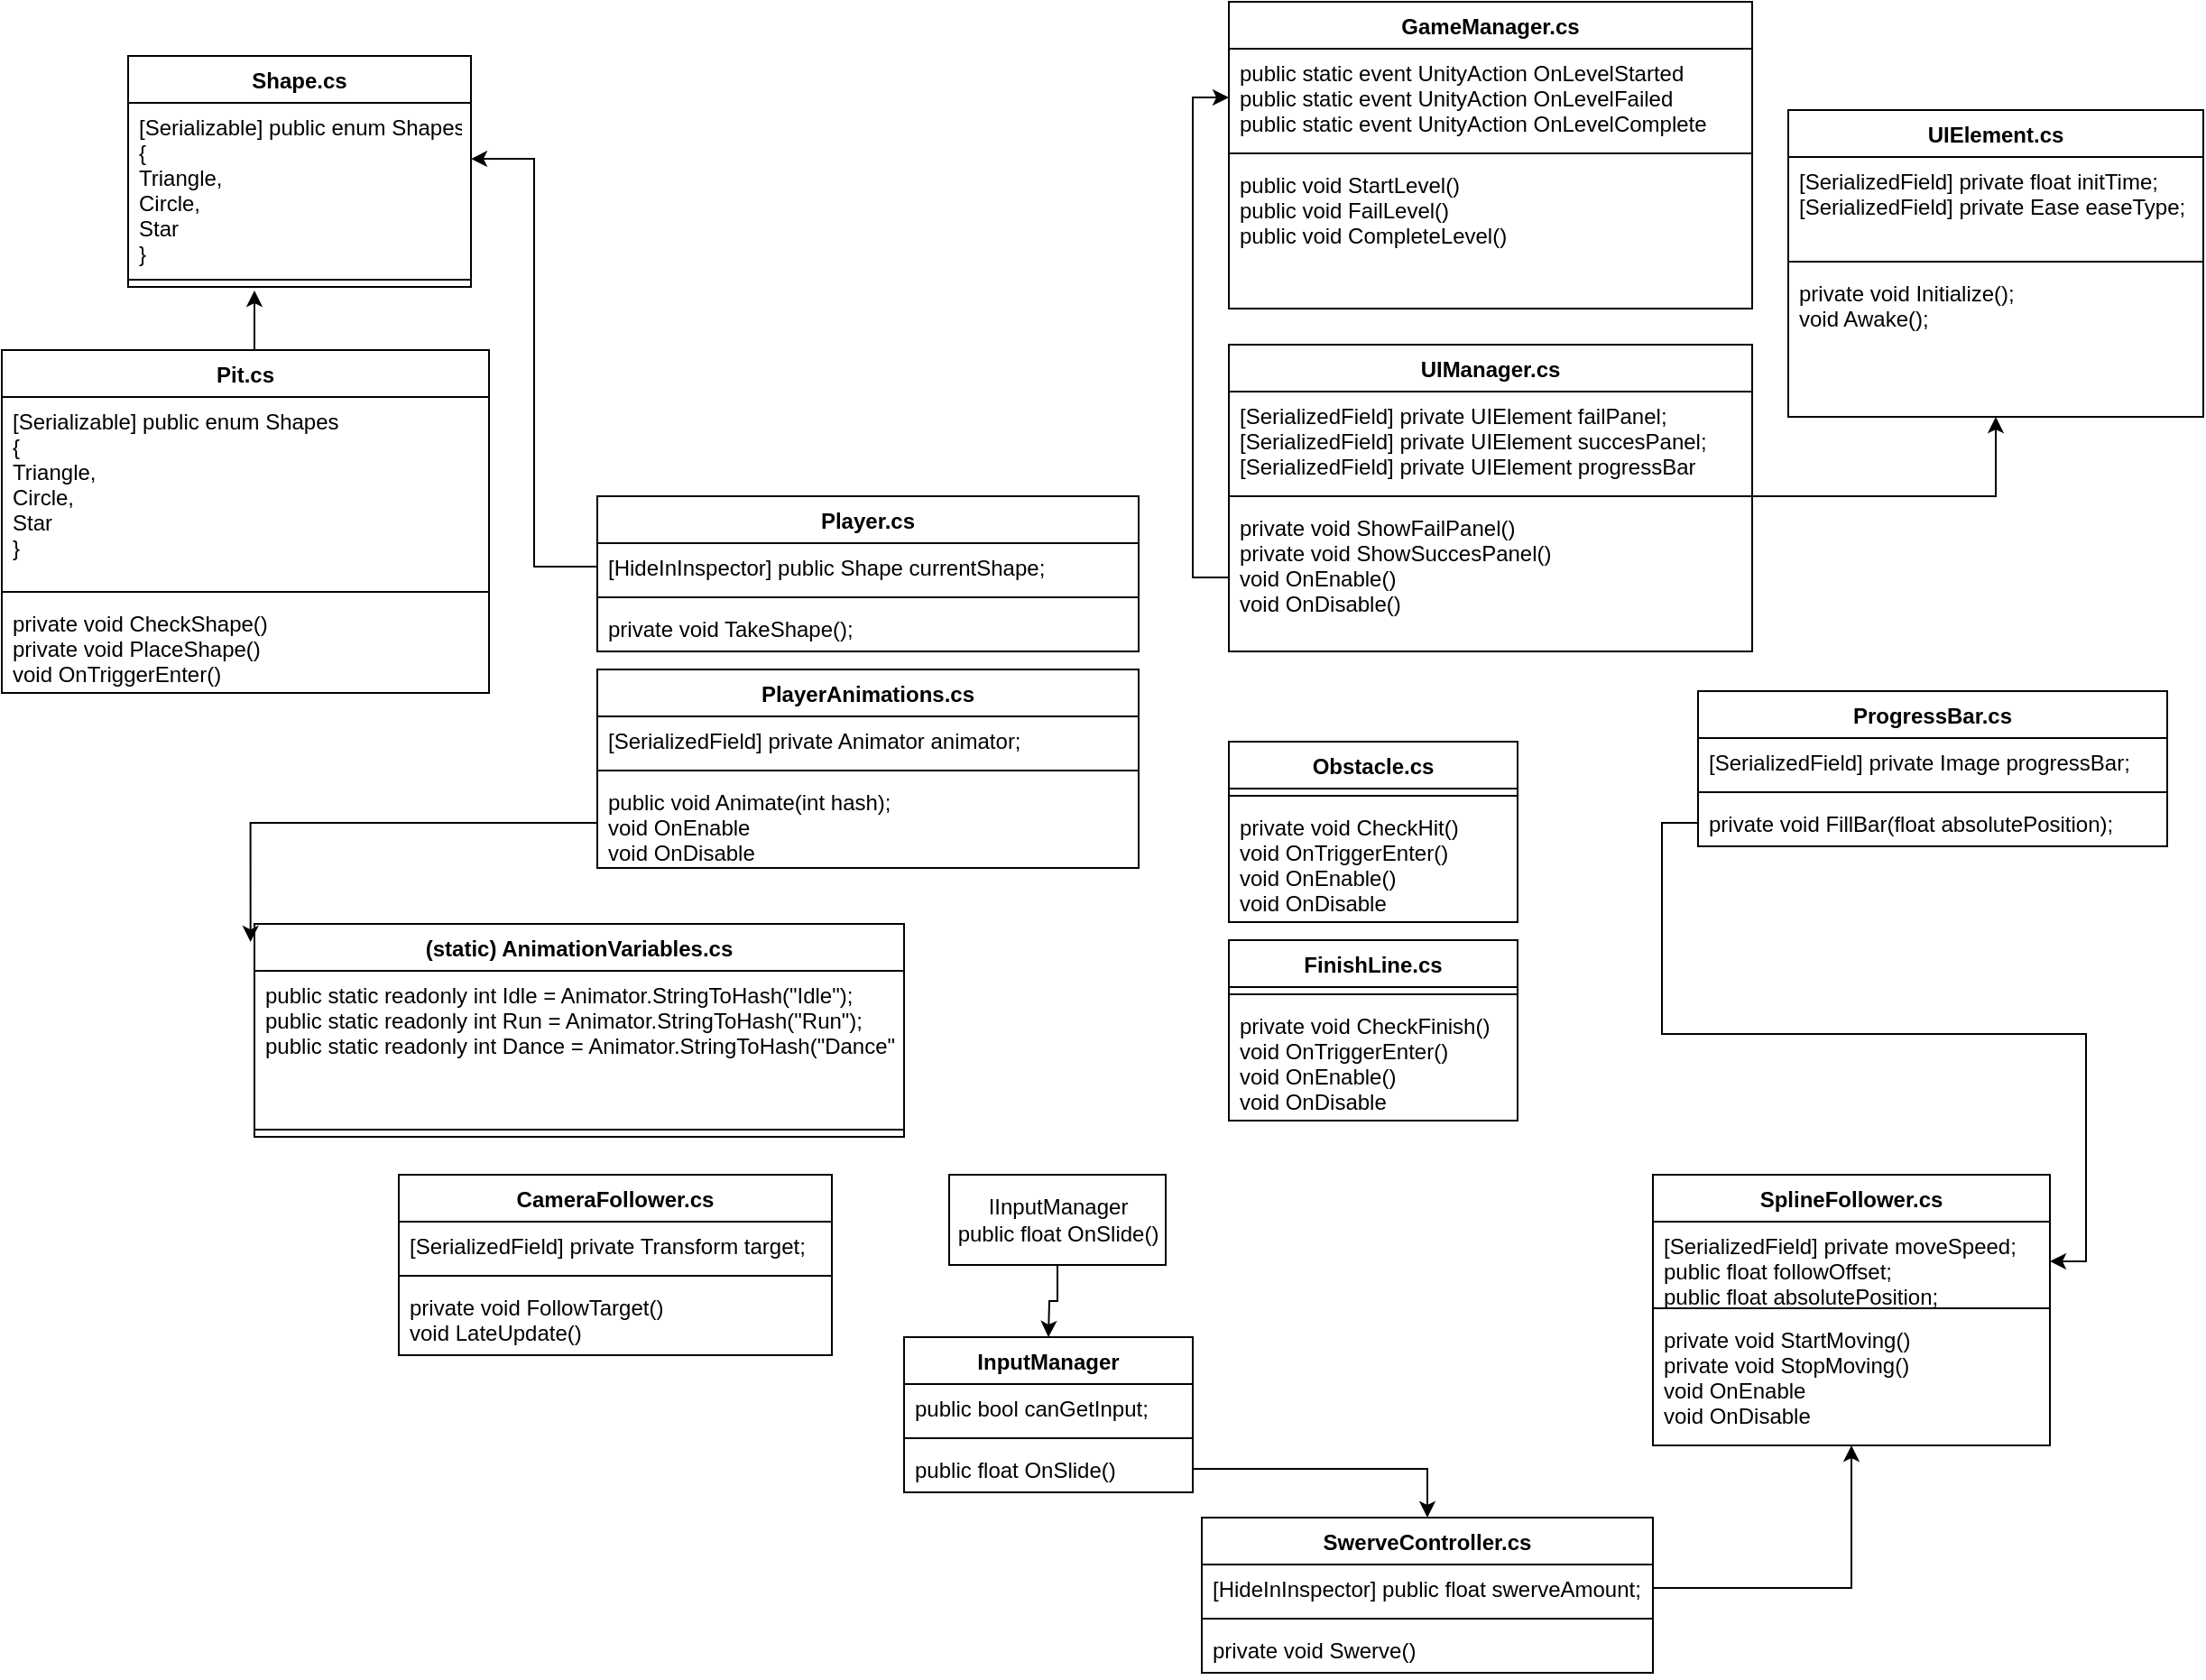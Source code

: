 <mxfile version="20.5.3" type="device"><diagram id="HuAR7NYoKoDf9x7D1Fjd" name="Page-1"><mxGraphModel dx="2500" dy="934" grid="1" gridSize="10" guides="1" tooltips="1" connect="1" arrows="1" fold="1" page="1" pageScale="1" pageWidth="827" pageHeight="1169" math="0" shadow="0"><root><mxCell id="0"/><mxCell id="1" parent="0"/><mxCell id="YZI5IqdDb54OsG1GBWkH-15" value="GameManager.cs" style="swimlane;fontStyle=1;align=center;verticalAlign=top;childLayout=stackLayout;horizontal=1;startSize=26;horizontalStack=0;resizeParent=1;resizeParentMax=0;resizeLast=0;collapsible=1;marginBottom=0;" parent="1" vertex="1"><mxGeometry x="280" y="30" width="290" height="170" as="geometry"/></mxCell><mxCell id="YZI5IqdDb54OsG1GBWkH-16" value="public static event UnityAction OnLevelStarted&#10;public static event UnityAction OnLevelFailed&#10;public static event UnityAction OnLevelComplete" style="text;strokeColor=none;fillColor=none;align=left;verticalAlign=top;spacingLeft=4;spacingRight=4;overflow=hidden;rotatable=0;points=[[0,0.5],[1,0.5]];portConstraint=eastwest;" parent="YZI5IqdDb54OsG1GBWkH-15" vertex="1"><mxGeometry y="26" width="290" height="54" as="geometry"/></mxCell><mxCell id="YZI5IqdDb54OsG1GBWkH-17" value="" style="line;strokeWidth=1;fillColor=none;align=left;verticalAlign=middle;spacingTop=-1;spacingLeft=3;spacingRight=3;rotatable=0;labelPosition=right;points=[];portConstraint=eastwest;strokeColor=inherit;" parent="YZI5IqdDb54OsG1GBWkH-15" vertex="1"><mxGeometry y="80" width="290" height="8" as="geometry"/></mxCell><mxCell id="YZI5IqdDb54OsG1GBWkH-18" value="public void StartLevel()&#10;public void FailLevel()&#10;public void CompleteLevel()" style="text;strokeColor=none;fillColor=none;align=left;verticalAlign=top;spacingLeft=4;spacingRight=4;overflow=hidden;rotatable=0;points=[[0,0.5],[1,0.5]];portConstraint=eastwest;" parent="YZI5IqdDb54OsG1GBWkH-15" vertex="1"><mxGeometry y="88" width="290" height="82" as="geometry"/></mxCell><mxCell id="ULLgh-zER8wxV4f9xaXa-1" value="UIManager.cs" style="swimlane;fontStyle=1;align=center;verticalAlign=top;childLayout=stackLayout;horizontal=1;startSize=26;horizontalStack=0;resizeParent=1;resizeParentMax=0;resizeLast=0;collapsible=1;marginBottom=0;" parent="1" vertex="1"><mxGeometry x="280" y="220" width="290" height="170" as="geometry"/></mxCell><mxCell id="ULLgh-zER8wxV4f9xaXa-2" value="[SerializedField] private UIElement failPanel;&#10;[SerializedField] private UIElement succesPanel;&#10;[SerializedField] private UIElement progressBar" style="text;strokeColor=none;fillColor=none;align=left;verticalAlign=top;spacingLeft=4;spacingRight=4;overflow=hidden;rotatable=0;points=[[0,0.5],[1,0.5]];portConstraint=eastwest;" parent="ULLgh-zER8wxV4f9xaXa-1" vertex="1"><mxGeometry y="26" width="290" height="54" as="geometry"/></mxCell><mxCell id="ULLgh-zER8wxV4f9xaXa-3" value="" style="line;strokeWidth=1;fillColor=none;align=left;verticalAlign=middle;spacingTop=-1;spacingLeft=3;spacingRight=3;rotatable=0;labelPosition=right;points=[];portConstraint=eastwest;strokeColor=inherit;" parent="ULLgh-zER8wxV4f9xaXa-1" vertex="1"><mxGeometry y="80" width="290" height="8" as="geometry"/></mxCell><mxCell id="ULLgh-zER8wxV4f9xaXa-4" value="private void ShowFailPanel()&#10;private void ShowSuccesPanel()&#10;void OnEnable()&#10;void OnDisable()" style="text;strokeColor=none;fillColor=none;align=left;verticalAlign=top;spacingLeft=4;spacingRight=4;overflow=hidden;rotatable=0;points=[[0,0.5],[1,0.5]];portConstraint=eastwest;" parent="ULLgh-zER8wxV4f9xaXa-1" vertex="1"><mxGeometry y="88" width="290" height="82" as="geometry"/></mxCell><mxCell id="ULLgh-zER8wxV4f9xaXa-5" value="UIElement.cs" style="swimlane;fontStyle=1;align=center;verticalAlign=top;childLayout=stackLayout;horizontal=1;startSize=26;horizontalStack=0;resizeParent=1;resizeParentMax=0;resizeLast=0;collapsible=1;marginBottom=0;" parent="1" vertex="1"><mxGeometry x="590" y="90" width="230" height="170" as="geometry"/></mxCell><mxCell id="ULLgh-zER8wxV4f9xaXa-6" value="[SerializedField] private float initTime;&#10;[SerializedField] private Ease easeType;&#10;" style="text;strokeColor=none;fillColor=none;align=left;verticalAlign=top;spacingLeft=4;spacingRight=4;overflow=hidden;rotatable=0;points=[[0,0.5],[1,0.5]];portConstraint=eastwest;" parent="ULLgh-zER8wxV4f9xaXa-5" vertex="1"><mxGeometry y="26" width="230" height="54" as="geometry"/></mxCell><mxCell id="ULLgh-zER8wxV4f9xaXa-7" value="" style="line;strokeWidth=1;fillColor=none;align=left;verticalAlign=middle;spacingTop=-1;spacingLeft=3;spacingRight=3;rotatable=0;labelPosition=right;points=[];portConstraint=eastwest;strokeColor=inherit;" parent="ULLgh-zER8wxV4f9xaXa-5" vertex="1"><mxGeometry y="80" width="230" height="8" as="geometry"/></mxCell><mxCell id="ULLgh-zER8wxV4f9xaXa-8" value="private void Initialize();&#10;void Awake();" style="text;strokeColor=none;fillColor=none;align=left;verticalAlign=top;spacingLeft=4;spacingRight=4;overflow=hidden;rotatable=0;points=[[0,0.5],[1,0.5]];portConstraint=eastwest;" parent="ULLgh-zER8wxV4f9xaXa-5" vertex="1"><mxGeometry y="88" width="230" height="82" as="geometry"/></mxCell><mxCell id="ULLgh-zER8wxV4f9xaXa-9" style="edgeStyle=orthogonalEdgeStyle;rounded=0;orthogonalLoop=1;jettySize=auto;html=1;" parent="1" source="ULLgh-zER8wxV4f9xaXa-3" target="ULLgh-zER8wxV4f9xaXa-5" edge="1"><mxGeometry relative="1" as="geometry"/></mxCell><mxCell id="ULLgh-zER8wxV4f9xaXa-10" style="edgeStyle=orthogonalEdgeStyle;rounded=0;orthogonalLoop=1;jettySize=auto;html=1;entryX=0;entryY=0.5;entryDx=0;entryDy=0;" parent="1" source="ULLgh-zER8wxV4f9xaXa-4" target="YZI5IqdDb54OsG1GBWkH-16" edge="1"><mxGeometry relative="1" as="geometry"/></mxCell><mxCell id="ULLgh-zER8wxV4f9xaXa-11" value="Player.cs" style="swimlane;fontStyle=1;align=center;verticalAlign=top;childLayout=stackLayout;horizontal=1;startSize=26;horizontalStack=0;resizeParent=1;resizeParentMax=0;resizeLast=0;collapsible=1;marginBottom=0;" parent="1" vertex="1"><mxGeometry x="-70" y="304" width="300" height="86" as="geometry"/></mxCell><mxCell id="ULLgh-zER8wxV4f9xaXa-12" value="[HideInInspector] public Shape currentShape;" style="text;strokeColor=none;fillColor=none;align=left;verticalAlign=top;spacingLeft=4;spacingRight=4;overflow=hidden;rotatable=0;points=[[0,0.5],[1,0.5]];portConstraint=eastwest;" parent="ULLgh-zER8wxV4f9xaXa-11" vertex="1"><mxGeometry y="26" width="300" height="26" as="geometry"/></mxCell><mxCell id="ULLgh-zER8wxV4f9xaXa-13" value="" style="line;strokeWidth=1;fillColor=none;align=left;verticalAlign=middle;spacingTop=-1;spacingLeft=3;spacingRight=3;rotatable=0;labelPosition=right;points=[];portConstraint=eastwest;strokeColor=inherit;" parent="ULLgh-zER8wxV4f9xaXa-11" vertex="1"><mxGeometry y="52" width="300" height="8" as="geometry"/></mxCell><mxCell id="ULLgh-zER8wxV4f9xaXa-14" value="private void TakeShape();" style="text;strokeColor=none;fillColor=none;align=left;verticalAlign=top;spacingLeft=4;spacingRight=4;overflow=hidden;rotatable=0;points=[[0,0.5],[1,0.5]];portConstraint=eastwest;" parent="ULLgh-zER8wxV4f9xaXa-11" vertex="1"><mxGeometry y="60" width="300" height="26" as="geometry"/></mxCell><mxCell id="ULLgh-zER8wxV4f9xaXa-15" value="PlayerAnimations.cs" style="swimlane;fontStyle=1;align=center;verticalAlign=top;childLayout=stackLayout;horizontal=1;startSize=26;horizontalStack=0;resizeParent=1;resizeParentMax=0;resizeLast=0;collapsible=1;marginBottom=0;" parent="1" vertex="1"><mxGeometry x="-70" y="400" width="300" height="110" as="geometry"/></mxCell><mxCell id="ULLgh-zER8wxV4f9xaXa-16" value="[SerializedField] private Animator animator;" style="text;strokeColor=none;fillColor=none;align=left;verticalAlign=top;spacingLeft=4;spacingRight=4;overflow=hidden;rotatable=0;points=[[0,0.5],[1,0.5]];portConstraint=eastwest;" parent="ULLgh-zER8wxV4f9xaXa-15" vertex="1"><mxGeometry y="26" width="300" height="26" as="geometry"/></mxCell><mxCell id="ULLgh-zER8wxV4f9xaXa-17" value="" style="line;strokeWidth=1;fillColor=none;align=left;verticalAlign=middle;spacingTop=-1;spacingLeft=3;spacingRight=3;rotatable=0;labelPosition=right;points=[];portConstraint=eastwest;strokeColor=inherit;" parent="ULLgh-zER8wxV4f9xaXa-15" vertex="1"><mxGeometry y="52" width="300" height="8" as="geometry"/></mxCell><mxCell id="ULLgh-zER8wxV4f9xaXa-18" value="public void Animate(int hash);&#10;void OnEnable&#10;void OnDisable" style="text;strokeColor=none;fillColor=none;align=left;verticalAlign=top;spacingLeft=4;spacingRight=4;overflow=hidden;rotatable=0;points=[[0,0.5],[1,0.5]];portConstraint=eastwest;" parent="ULLgh-zER8wxV4f9xaXa-15" vertex="1"><mxGeometry y="60" width="300" height="50" as="geometry"/></mxCell><mxCell id="ULLgh-zER8wxV4f9xaXa-23" value="(static) AnimationVariables.cs" style="swimlane;fontStyle=1;align=center;verticalAlign=top;childLayout=stackLayout;horizontal=1;startSize=26;horizontalStack=0;resizeParent=1;resizeParentMax=0;resizeLast=0;collapsible=1;marginBottom=0;" parent="1" vertex="1"><mxGeometry x="-260" y="541" width="360" height="118" as="geometry"/></mxCell><mxCell id="ULLgh-zER8wxV4f9xaXa-24" value="public static readonly int Idle = Animator.StringToHash(&quot;Idle&quot;);&#10;public static readonly int Run = Animator.StringToHash(&quot;Run&quot;);&#10;public static readonly int Dance = Animator.StringToHash(&quot;Dance&quot;);" style="text;strokeColor=none;fillColor=none;align=left;verticalAlign=top;spacingLeft=4;spacingRight=4;overflow=hidden;rotatable=0;points=[[0,0.5],[1,0.5]];portConstraint=eastwest;" parent="ULLgh-zER8wxV4f9xaXa-23" vertex="1"><mxGeometry y="26" width="360" height="84" as="geometry"/></mxCell><mxCell id="ULLgh-zER8wxV4f9xaXa-25" value="" style="line;strokeWidth=1;fillColor=none;align=left;verticalAlign=middle;spacingTop=-1;spacingLeft=3;spacingRight=3;rotatable=0;labelPosition=right;points=[];portConstraint=eastwest;strokeColor=inherit;" parent="ULLgh-zER8wxV4f9xaXa-23" vertex="1"><mxGeometry y="110" width="360" height="8" as="geometry"/></mxCell><mxCell id="ULLgh-zER8wxV4f9xaXa-27" style="edgeStyle=orthogonalEdgeStyle;rounded=0;orthogonalLoop=1;jettySize=auto;html=1;entryX=-0.006;entryY=0.085;entryDx=0;entryDy=0;entryPerimeter=0;" parent="1" source="ULLgh-zER8wxV4f9xaXa-18" target="ULLgh-zER8wxV4f9xaXa-23" edge="1"><mxGeometry relative="1" as="geometry"/></mxCell><mxCell id="ULLgh-zER8wxV4f9xaXa-28" value="CameraFollower.cs" style="swimlane;fontStyle=1;align=center;verticalAlign=top;childLayout=stackLayout;horizontal=1;startSize=26;horizontalStack=0;resizeParent=1;resizeParentMax=0;resizeLast=0;collapsible=1;marginBottom=0;" parent="1" vertex="1"><mxGeometry x="-180" y="680" width="240" height="100" as="geometry"/></mxCell><mxCell id="ULLgh-zER8wxV4f9xaXa-29" value="[SerializedField] private Transform target;" style="text;strokeColor=none;fillColor=none;align=left;verticalAlign=top;spacingLeft=4;spacingRight=4;overflow=hidden;rotatable=0;points=[[0,0.5],[1,0.5]];portConstraint=eastwest;" parent="ULLgh-zER8wxV4f9xaXa-28" vertex="1"><mxGeometry y="26" width="240" height="26" as="geometry"/></mxCell><mxCell id="ULLgh-zER8wxV4f9xaXa-30" value="" style="line;strokeWidth=1;fillColor=none;align=left;verticalAlign=middle;spacingTop=-1;spacingLeft=3;spacingRight=3;rotatable=0;labelPosition=right;points=[];portConstraint=eastwest;strokeColor=inherit;" parent="ULLgh-zER8wxV4f9xaXa-28" vertex="1"><mxGeometry y="52" width="240" height="8" as="geometry"/></mxCell><mxCell id="ULLgh-zER8wxV4f9xaXa-31" value="private void FollowTarget()&#10;void LateUpdate()" style="text;strokeColor=none;fillColor=none;align=left;verticalAlign=top;spacingLeft=4;spacingRight=4;overflow=hidden;rotatable=0;points=[[0,0.5],[1,0.5]];portConstraint=eastwest;" parent="ULLgh-zER8wxV4f9xaXa-28" vertex="1"><mxGeometry y="60" width="240" height="40" as="geometry"/></mxCell><mxCell id="ULLgh-zER8wxV4f9xaXa-32" value="SplineFollower.cs" style="swimlane;fontStyle=1;align=center;verticalAlign=top;childLayout=stackLayout;horizontal=1;startSize=26;horizontalStack=0;resizeParent=1;resizeParentMax=0;resizeLast=0;collapsible=1;marginBottom=0;" parent="1" vertex="1"><mxGeometry x="515" y="680" width="220" height="150" as="geometry"/></mxCell><mxCell id="ULLgh-zER8wxV4f9xaXa-33" value="[SerializedField] private moveSpeed;&#10;public float followOffset;&#10;public float absolutePosition;" style="text;strokeColor=none;fillColor=none;align=left;verticalAlign=top;spacingLeft=4;spacingRight=4;overflow=hidden;rotatable=0;points=[[0,0.5],[1,0.5]];portConstraint=eastwest;" parent="ULLgh-zER8wxV4f9xaXa-32" vertex="1"><mxGeometry y="26" width="220" height="44" as="geometry"/></mxCell><mxCell id="ULLgh-zER8wxV4f9xaXa-34" value="" style="line;strokeWidth=1;fillColor=none;align=left;verticalAlign=middle;spacingTop=-1;spacingLeft=3;spacingRight=3;rotatable=0;labelPosition=right;points=[];portConstraint=eastwest;strokeColor=inherit;" parent="ULLgh-zER8wxV4f9xaXa-32" vertex="1"><mxGeometry y="70" width="220" height="8" as="geometry"/></mxCell><mxCell id="ULLgh-zER8wxV4f9xaXa-35" value="private void StartMoving()&#10;private void StopMoving()&#10;void OnEnable&#10;void OnDisable" style="text;strokeColor=none;fillColor=none;align=left;verticalAlign=top;spacingLeft=4;spacingRight=4;overflow=hidden;rotatable=0;points=[[0,0.5],[1,0.5]];portConstraint=eastwest;" parent="ULLgh-zER8wxV4f9xaXa-32" vertex="1"><mxGeometry y="78" width="220" height="72" as="geometry"/></mxCell><mxCell id="ULLgh-zER8wxV4f9xaXa-37" style="edgeStyle=orthogonalEdgeStyle;rounded=0;orthogonalLoop=1;jettySize=auto;html=1;exitX=0.5;exitY=1;exitDx=0;exitDy=0;" parent="1" source="ULLgh-zER8wxV4f9xaXa-36" edge="1"><mxGeometry relative="1" as="geometry"><mxPoint x="180" y="770" as="targetPoint"/></mxGeometry></mxCell><mxCell id="ULLgh-zER8wxV4f9xaXa-36" value="IInputManager&lt;br&gt;public float OnSlide()" style="html=1;" parent="1" vertex="1"><mxGeometry x="125" y="680" width="120" height="50" as="geometry"/></mxCell><mxCell id="ULLgh-zER8wxV4f9xaXa-38" value="InputManager" style="swimlane;fontStyle=1;align=center;verticalAlign=top;childLayout=stackLayout;horizontal=1;startSize=26;horizontalStack=0;resizeParent=1;resizeParentMax=0;resizeLast=0;collapsible=1;marginBottom=0;" parent="1" vertex="1"><mxGeometry x="100" y="770" width="160" height="86" as="geometry"/></mxCell><mxCell id="ULLgh-zER8wxV4f9xaXa-39" value="public bool canGetInput;" style="text;strokeColor=none;fillColor=none;align=left;verticalAlign=top;spacingLeft=4;spacingRight=4;overflow=hidden;rotatable=0;points=[[0,0.5],[1,0.5]];portConstraint=eastwest;" parent="ULLgh-zER8wxV4f9xaXa-38" vertex="1"><mxGeometry y="26" width="160" height="26" as="geometry"/></mxCell><mxCell id="ULLgh-zER8wxV4f9xaXa-40" value="" style="line;strokeWidth=1;fillColor=none;align=left;verticalAlign=middle;spacingTop=-1;spacingLeft=3;spacingRight=3;rotatable=0;labelPosition=right;points=[];portConstraint=eastwest;strokeColor=inherit;" parent="ULLgh-zER8wxV4f9xaXa-38" vertex="1"><mxGeometry y="52" width="160" height="8" as="geometry"/></mxCell><mxCell id="ULLgh-zER8wxV4f9xaXa-41" value="public float OnSlide()" style="text;strokeColor=none;fillColor=none;align=left;verticalAlign=top;spacingLeft=4;spacingRight=4;overflow=hidden;rotatable=0;points=[[0,0.5],[1,0.5]];portConstraint=eastwest;" parent="ULLgh-zER8wxV4f9xaXa-38" vertex="1"><mxGeometry y="60" width="160" height="26" as="geometry"/></mxCell><mxCell id="ULLgh-zER8wxV4f9xaXa-42" value="SwerveController.cs" style="swimlane;fontStyle=1;align=center;verticalAlign=top;childLayout=stackLayout;horizontal=1;startSize=26;horizontalStack=0;resizeParent=1;resizeParentMax=0;resizeLast=0;collapsible=1;marginBottom=0;" parent="1" vertex="1"><mxGeometry x="265" y="870" width="250" height="86" as="geometry"/></mxCell><mxCell id="ULLgh-zER8wxV4f9xaXa-43" value="[HideInInspector] public float swerveAmount;" style="text;strokeColor=none;fillColor=none;align=left;verticalAlign=top;spacingLeft=4;spacingRight=4;overflow=hidden;rotatable=0;points=[[0,0.5],[1,0.5]];portConstraint=eastwest;" parent="ULLgh-zER8wxV4f9xaXa-42" vertex="1"><mxGeometry y="26" width="250" height="26" as="geometry"/></mxCell><mxCell id="ULLgh-zER8wxV4f9xaXa-44" value="" style="line;strokeWidth=1;fillColor=none;align=left;verticalAlign=middle;spacingTop=-1;spacingLeft=3;spacingRight=3;rotatable=0;labelPosition=right;points=[];portConstraint=eastwest;strokeColor=inherit;" parent="ULLgh-zER8wxV4f9xaXa-42" vertex="1"><mxGeometry y="52" width="250" height="8" as="geometry"/></mxCell><mxCell id="ULLgh-zER8wxV4f9xaXa-45" value="private void Swerve()" style="text;strokeColor=none;fillColor=none;align=left;verticalAlign=top;spacingLeft=4;spacingRight=4;overflow=hidden;rotatable=0;points=[[0,0.5],[1,0.5]];portConstraint=eastwest;" parent="ULLgh-zER8wxV4f9xaXa-42" vertex="1"><mxGeometry y="60" width="250" height="26" as="geometry"/></mxCell><mxCell id="ULLgh-zER8wxV4f9xaXa-46" style="edgeStyle=orthogonalEdgeStyle;rounded=0;orthogonalLoop=1;jettySize=auto;html=1;exitX=1;exitY=0.5;exitDx=0;exitDy=0;entryX=0.5;entryY=0;entryDx=0;entryDy=0;" parent="1" source="ULLgh-zER8wxV4f9xaXa-41" target="ULLgh-zER8wxV4f9xaXa-42" edge="1"><mxGeometry relative="1" as="geometry"/></mxCell><mxCell id="ULLgh-zER8wxV4f9xaXa-47" style="edgeStyle=orthogonalEdgeStyle;rounded=0;orthogonalLoop=1;jettySize=auto;html=1;exitX=1;exitY=0.5;exitDx=0;exitDy=0;" parent="1" source="ULLgh-zER8wxV4f9xaXa-43" target="ULLgh-zER8wxV4f9xaXa-32" edge="1"><mxGeometry relative="1" as="geometry"/></mxCell><mxCell id="ULLgh-zER8wxV4f9xaXa-48" value="FinishLine.cs" style="swimlane;fontStyle=1;align=center;verticalAlign=top;childLayout=stackLayout;horizontal=1;startSize=26;horizontalStack=0;resizeParent=1;resizeParentMax=0;resizeLast=0;collapsible=1;marginBottom=0;" parent="1" vertex="1"><mxGeometry x="280" y="550" width="160" height="100" as="geometry"/></mxCell><mxCell id="ULLgh-zER8wxV4f9xaXa-50" value="" style="line;strokeWidth=1;fillColor=none;align=left;verticalAlign=middle;spacingTop=-1;spacingLeft=3;spacingRight=3;rotatable=0;labelPosition=right;points=[];portConstraint=eastwest;strokeColor=inherit;" parent="ULLgh-zER8wxV4f9xaXa-48" vertex="1"><mxGeometry y="26" width="160" height="8" as="geometry"/></mxCell><mxCell id="ULLgh-zER8wxV4f9xaXa-51" value="private void CheckFinish()&#10;void OnTriggerEnter()&#10;void OnEnable()&#10;void OnDisable" style="text;strokeColor=none;fillColor=none;align=left;verticalAlign=top;spacingLeft=4;spacingRight=4;overflow=hidden;rotatable=0;points=[[0,0.5],[1,0.5]];portConstraint=eastwest;" parent="ULLgh-zER8wxV4f9xaXa-48" vertex="1"><mxGeometry y="34" width="160" height="66" as="geometry"/></mxCell><mxCell id="ULLgh-zER8wxV4f9xaXa-52" value="Obstacle.cs" style="swimlane;fontStyle=1;align=center;verticalAlign=top;childLayout=stackLayout;horizontal=1;startSize=26;horizontalStack=0;resizeParent=1;resizeParentMax=0;resizeLast=0;collapsible=1;marginBottom=0;" parent="1" vertex="1"><mxGeometry x="280" y="440" width="160" height="100" as="geometry"/></mxCell><mxCell id="ULLgh-zER8wxV4f9xaXa-53" value="" style="line;strokeWidth=1;fillColor=none;align=left;verticalAlign=middle;spacingTop=-1;spacingLeft=3;spacingRight=3;rotatable=0;labelPosition=right;points=[];portConstraint=eastwest;strokeColor=inherit;" parent="ULLgh-zER8wxV4f9xaXa-52" vertex="1"><mxGeometry y="26" width="160" height="8" as="geometry"/></mxCell><mxCell id="ULLgh-zER8wxV4f9xaXa-54" value="private void CheckHit()&#10;void OnTriggerEnter()&#10;void OnEnable()&#10;void OnDisable" style="text;strokeColor=none;fillColor=none;align=left;verticalAlign=top;spacingLeft=4;spacingRight=4;overflow=hidden;rotatable=0;points=[[0,0.5],[1,0.5]];portConstraint=eastwest;" parent="ULLgh-zER8wxV4f9xaXa-52" vertex="1"><mxGeometry y="34" width="160" height="66" as="geometry"/></mxCell><mxCell id="ULLgh-zER8wxV4f9xaXa-55" value="Shape.cs" style="swimlane;fontStyle=1;align=center;verticalAlign=top;childLayout=stackLayout;horizontal=1;startSize=26;horizontalStack=0;resizeParent=1;resizeParentMax=0;resizeLast=0;collapsible=1;marginBottom=0;" parent="1" vertex="1"><mxGeometry x="-330" y="60" width="190" height="128" as="geometry"/></mxCell><mxCell id="ULLgh-zER8wxV4f9xaXa-56" value="[Serializable] public enum Shapes&#10;{&#10;Triangle,&#10;Circle,&#10;Star&#10;}" style="text;strokeColor=none;fillColor=none;align=left;verticalAlign=top;spacingLeft=4;spacingRight=4;overflow=hidden;rotatable=0;points=[[0,0.5],[1,0.5]];portConstraint=eastwest;" parent="ULLgh-zER8wxV4f9xaXa-55" vertex="1"><mxGeometry y="26" width="190" height="94" as="geometry"/></mxCell><mxCell id="ULLgh-zER8wxV4f9xaXa-57" value="" style="line;strokeWidth=1;fillColor=none;align=left;verticalAlign=middle;spacingTop=-1;spacingLeft=3;spacingRight=3;rotatable=0;labelPosition=right;points=[];portConstraint=eastwest;strokeColor=inherit;" parent="ULLgh-zER8wxV4f9xaXa-55" vertex="1"><mxGeometry y="120" width="190" height="8" as="geometry"/></mxCell><mxCell id="ULLgh-zER8wxV4f9xaXa-63" style="edgeStyle=orthogonalEdgeStyle;rounded=0;orthogonalLoop=1;jettySize=auto;html=1;exitX=0.5;exitY=0;exitDx=0;exitDy=0;" parent="1" source="ULLgh-zER8wxV4f9xaXa-59" edge="1"><mxGeometry relative="1" as="geometry"><mxPoint x="-260" y="190" as="targetPoint"/></mxGeometry></mxCell><mxCell id="ULLgh-zER8wxV4f9xaXa-59" value="Pit.cs" style="swimlane;fontStyle=1;align=center;verticalAlign=top;childLayout=stackLayout;horizontal=1;startSize=26;horizontalStack=0;resizeParent=1;resizeParentMax=0;resizeLast=0;collapsible=1;marginBottom=0;" parent="1" vertex="1"><mxGeometry x="-400" y="223" width="270" height="190" as="geometry"/></mxCell><mxCell id="ULLgh-zER8wxV4f9xaXa-60" value="[Serializable] public enum Shapes&#10;{&#10;Triangle,&#10;Circle,&#10;Star&#10;}" style="text;strokeColor=none;fillColor=none;align=left;verticalAlign=top;spacingLeft=4;spacingRight=4;overflow=hidden;rotatable=0;points=[[0,0.5],[1,0.5]];portConstraint=eastwest;" parent="ULLgh-zER8wxV4f9xaXa-59" vertex="1"><mxGeometry y="26" width="270" height="104" as="geometry"/></mxCell><mxCell id="ULLgh-zER8wxV4f9xaXa-61" value="" style="line;strokeWidth=1;fillColor=none;align=left;verticalAlign=middle;spacingTop=-1;spacingLeft=3;spacingRight=3;rotatable=0;labelPosition=right;points=[];portConstraint=eastwest;strokeColor=inherit;" parent="ULLgh-zER8wxV4f9xaXa-59" vertex="1"><mxGeometry y="130" width="270" height="8" as="geometry"/></mxCell><mxCell id="ULLgh-zER8wxV4f9xaXa-62" value="private void CheckShape()&#10;private void PlaceShape()&#10;void OnTriggerEnter()" style="text;strokeColor=none;fillColor=none;align=left;verticalAlign=top;spacingLeft=4;spacingRight=4;overflow=hidden;rotatable=0;points=[[0,0.5],[1,0.5]];portConstraint=eastwest;" parent="ULLgh-zER8wxV4f9xaXa-59" vertex="1"><mxGeometry y="138" width="270" height="52" as="geometry"/></mxCell><mxCell id="ULLgh-zER8wxV4f9xaXa-64" style="edgeStyle=orthogonalEdgeStyle;rounded=0;orthogonalLoop=1;jettySize=auto;html=1;exitX=0;exitY=0.5;exitDx=0;exitDy=0;entryX=1;entryY=0.33;entryDx=0;entryDy=0;entryPerimeter=0;" parent="1" source="ULLgh-zER8wxV4f9xaXa-12" target="ULLgh-zER8wxV4f9xaXa-56" edge="1"><mxGeometry relative="1" as="geometry"/></mxCell><mxCell id="ULLgh-zER8wxV4f9xaXa-65" value="ProgressBar.cs" style="swimlane;fontStyle=1;align=center;verticalAlign=top;childLayout=stackLayout;horizontal=1;startSize=26;horizontalStack=0;resizeParent=1;resizeParentMax=0;resizeLast=0;collapsible=1;marginBottom=0;" parent="1" vertex="1"><mxGeometry x="540" y="412" width="260" height="86" as="geometry"/></mxCell><mxCell id="ULLgh-zER8wxV4f9xaXa-66" value="[SerializedField] private Image progressBar;" style="text;strokeColor=none;fillColor=none;align=left;verticalAlign=top;spacingLeft=4;spacingRight=4;overflow=hidden;rotatable=0;points=[[0,0.5],[1,0.5]];portConstraint=eastwest;" parent="ULLgh-zER8wxV4f9xaXa-65" vertex="1"><mxGeometry y="26" width="260" height="26" as="geometry"/></mxCell><mxCell id="ULLgh-zER8wxV4f9xaXa-67" value="" style="line;strokeWidth=1;fillColor=none;align=left;verticalAlign=middle;spacingTop=-1;spacingLeft=3;spacingRight=3;rotatable=0;labelPosition=right;points=[];portConstraint=eastwest;strokeColor=inherit;" parent="ULLgh-zER8wxV4f9xaXa-65" vertex="1"><mxGeometry y="52" width="260" height="8" as="geometry"/></mxCell><mxCell id="ULLgh-zER8wxV4f9xaXa-68" value="private void FillBar(float absolutePosition);" style="text;strokeColor=none;fillColor=none;align=left;verticalAlign=top;spacingLeft=4;spacingRight=4;overflow=hidden;rotatable=0;points=[[0,0.5],[1,0.5]];portConstraint=eastwest;" parent="ULLgh-zER8wxV4f9xaXa-65" vertex="1"><mxGeometry y="60" width="260" height="26" as="geometry"/></mxCell><mxCell id="ULLgh-zER8wxV4f9xaXa-69" style="edgeStyle=orthogonalEdgeStyle;rounded=0;orthogonalLoop=1;jettySize=auto;html=1;exitX=0;exitY=0.5;exitDx=0;exitDy=0;entryX=1;entryY=0.5;entryDx=0;entryDy=0;" parent="1" source="ULLgh-zER8wxV4f9xaXa-68" target="ULLgh-zER8wxV4f9xaXa-33" edge="1"><mxGeometry relative="1" as="geometry"/></mxCell></root></mxGraphModel></diagram></mxfile>